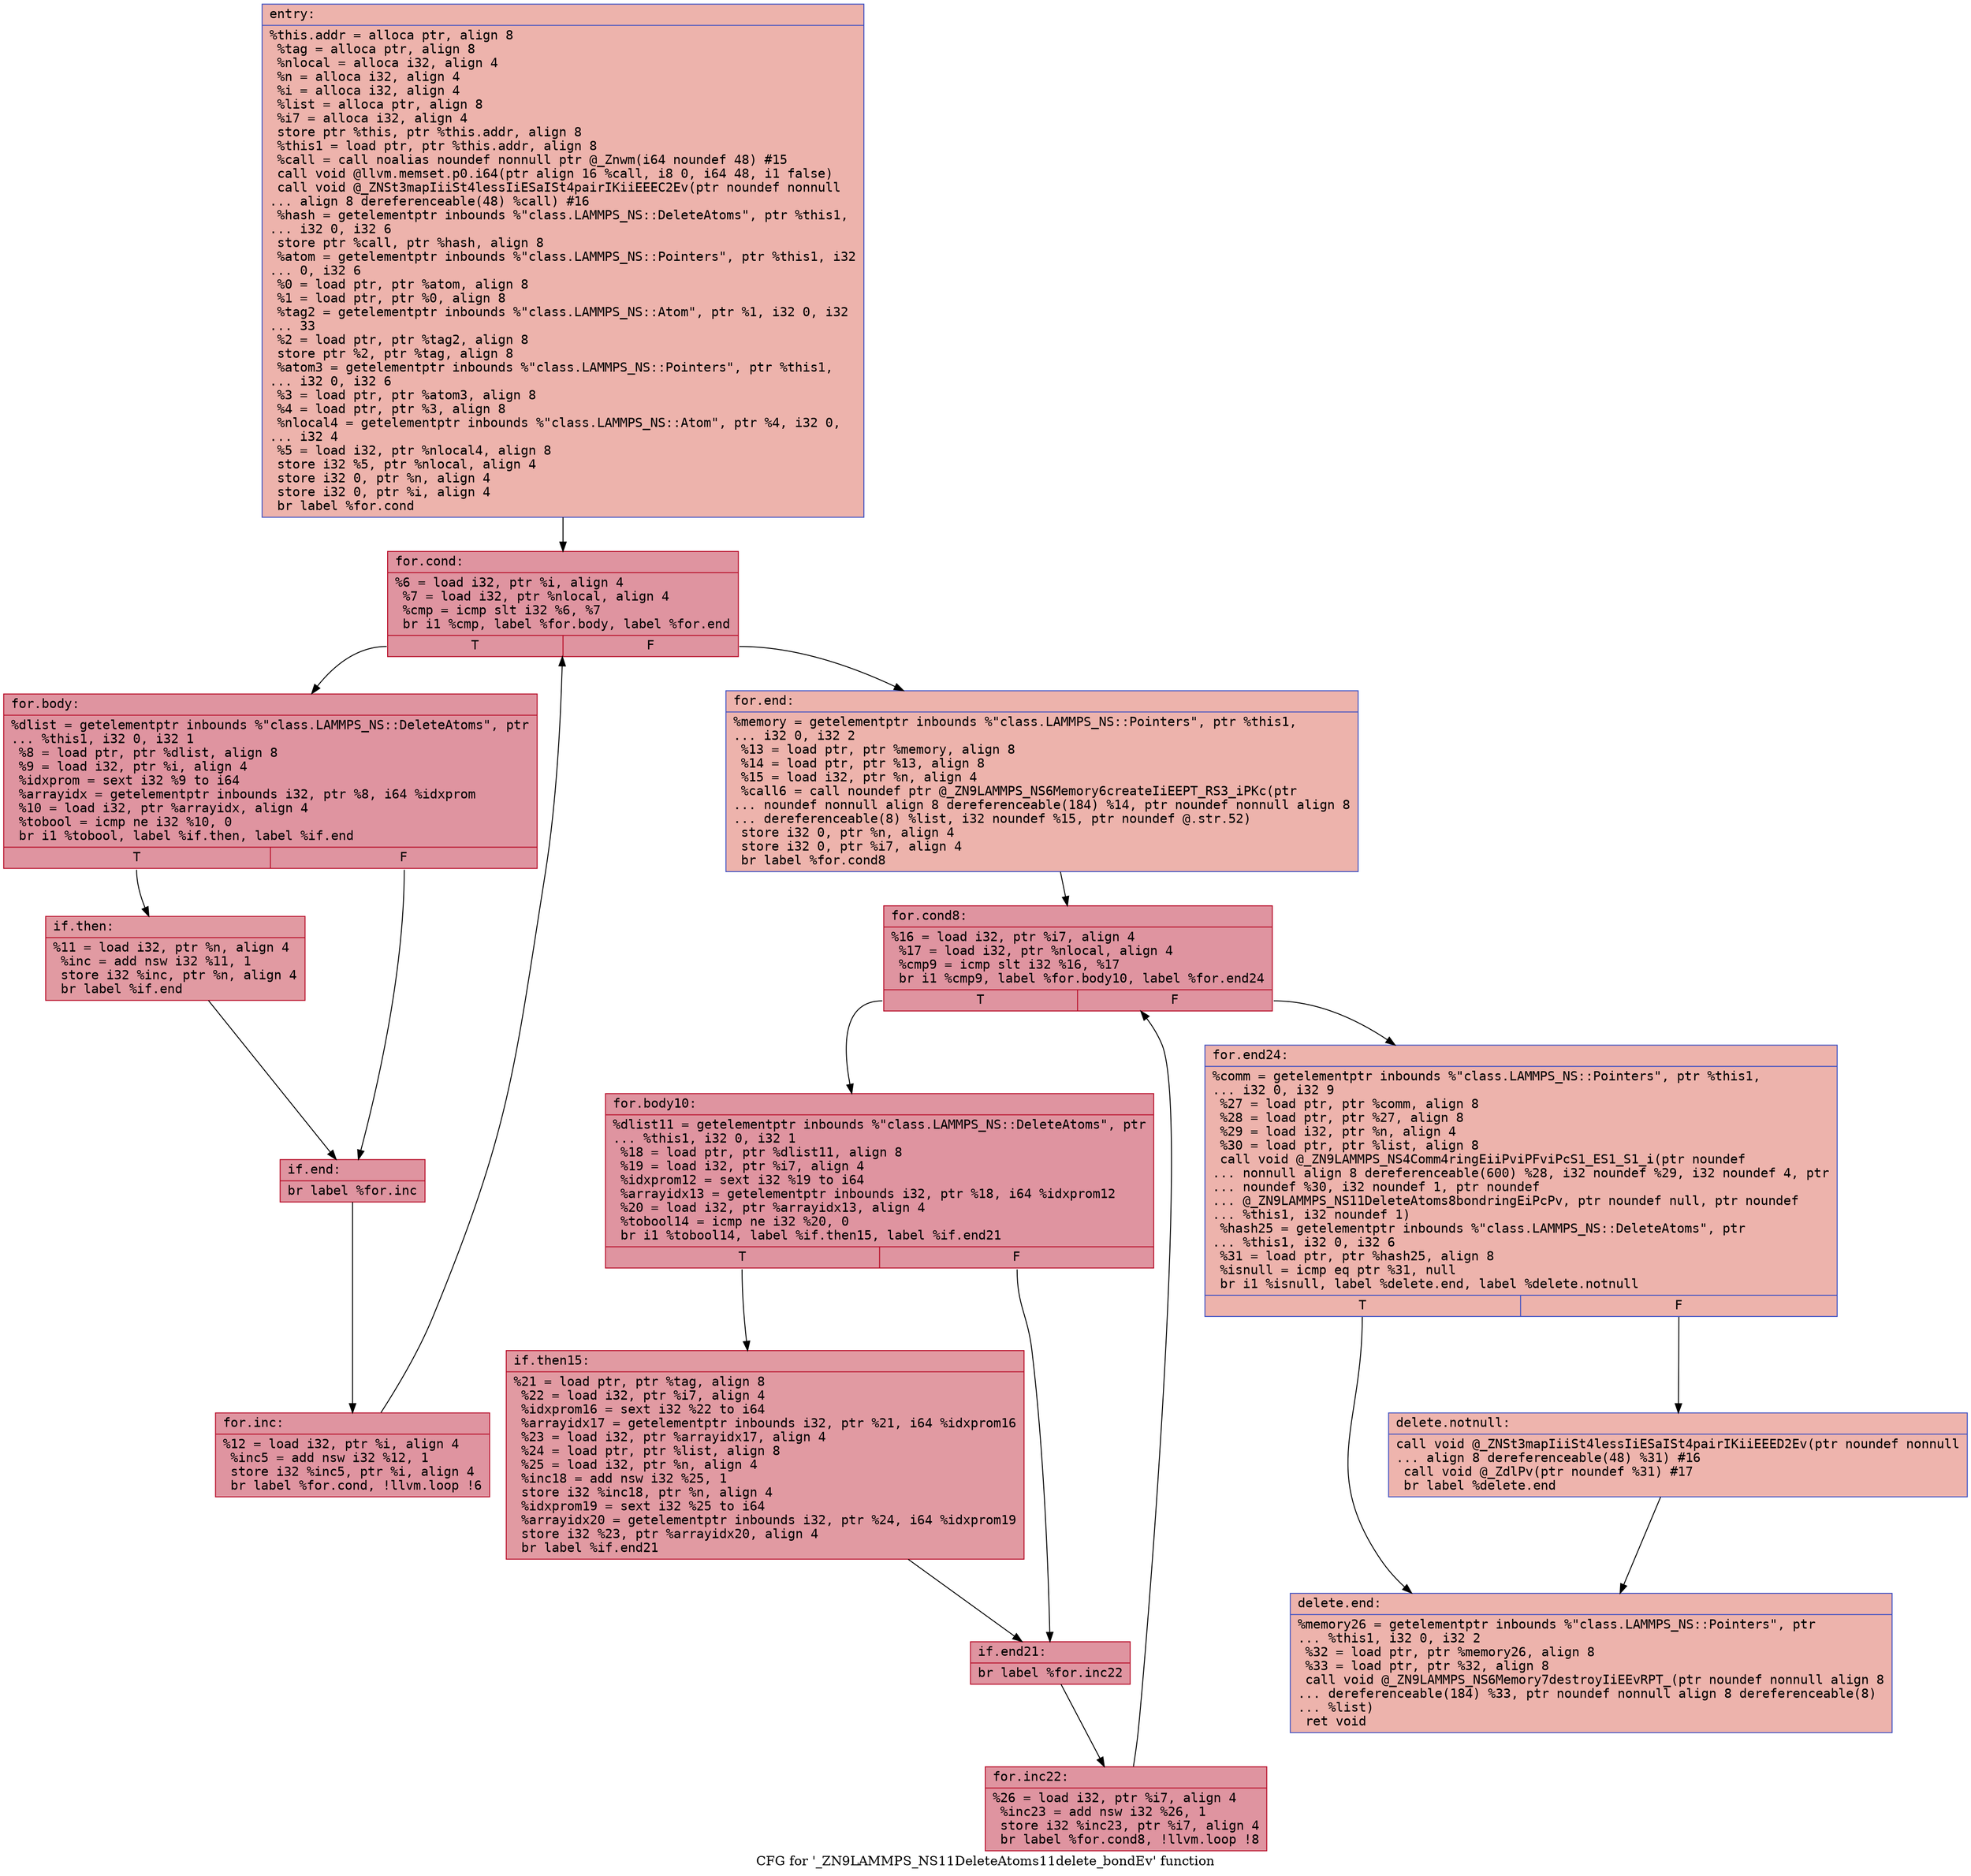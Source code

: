 digraph "CFG for '_ZN9LAMMPS_NS11DeleteAtoms11delete_bondEv' function" {
	label="CFG for '_ZN9LAMMPS_NS11DeleteAtoms11delete_bondEv' function";

	Node0x557d77143fe0 [shape=record,color="#3d50c3ff", style=filled, fillcolor="#d6524470" fontname="Courier",label="{entry:\l|  %this.addr = alloca ptr, align 8\l  %tag = alloca ptr, align 8\l  %nlocal = alloca i32, align 4\l  %n = alloca i32, align 4\l  %i = alloca i32, align 4\l  %list = alloca ptr, align 8\l  %i7 = alloca i32, align 4\l  store ptr %this, ptr %this.addr, align 8\l  %this1 = load ptr, ptr %this.addr, align 8\l  %call = call noalias noundef nonnull ptr @_Znwm(i64 noundef 48) #15\l  call void @llvm.memset.p0.i64(ptr align 16 %call, i8 0, i64 48, i1 false)\l  call void @_ZNSt3mapIiiSt4lessIiESaISt4pairIKiiEEEC2Ev(ptr noundef nonnull\l... align 8 dereferenceable(48) %call) #16\l  %hash = getelementptr inbounds %\"class.LAMMPS_NS::DeleteAtoms\", ptr %this1,\l... i32 0, i32 6\l  store ptr %call, ptr %hash, align 8\l  %atom = getelementptr inbounds %\"class.LAMMPS_NS::Pointers\", ptr %this1, i32\l... 0, i32 6\l  %0 = load ptr, ptr %atom, align 8\l  %1 = load ptr, ptr %0, align 8\l  %tag2 = getelementptr inbounds %\"class.LAMMPS_NS::Atom\", ptr %1, i32 0, i32\l... 33\l  %2 = load ptr, ptr %tag2, align 8\l  store ptr %2, ptr %tag, align 8\l  %atom3 = getelementptr inbounds %\"class.LAMMPS_NS::Pointers\", ptr %this1,\l... i32 0, i32 6\l  %3 = load ptr, ptr %atom3, align 8\l  %4 = load ptr, ptr %3, align 8\l  %nlocal4 = getelementptr inbounds %\"class.LAMMPS_NS::Atom\", ptr %4, i32 0,\l... i32 4\l  %5 = load i32, ptr %nlocal4, align 8\l  store i32 %5, ptr %nlocal, align 4\l  store i32 0, ptr %n, align 4\l  store i32 0, ptr %i, align 4\l  br label %for.cond\l}"];
	Node0x557d77143fe0 -> Node0x557d771454f0[tooltip="entry -> for.cond\nProbability 100.00%" ];
	Node0x557d771454f0 [shape=record,color="#b70d28ff", style=filled, fillcolor="#b70d2870" fontname="Courier",label="{for.cond:\l|  %6 = load i32, ptr %i, align 4\l  %7 = load i32, ptr %nlocal, align 4\l  %cmp = icmp slt i32 %6, %7\l  br i1 %cmp, label %for.body, label %for.end\l|{<s0>T|<s1>F}}"];
	Node0x557d771454f0:s0 -> Node0x557d77145760[tooltip="for.cond -> for.body\nProbability 96.88%" ];
	Node0x557d771454f0:s1 -> Node0x557d771457b0[tooltip="for.cond -> for.end\nProbability 3.12%" ];
	Node0x557d77145760 [shape=record,color="#b70d28ff", style=filled, fillcolor="#b70d2870" fontname="Courier",label="{for.body:\l|  %dlist = getelementptr inbounds %\"class.LAMMPS_NS::DeleteAtoms\", ptr\l... %this1, i32 0, i32 1\l  %8 = load ptr, ptr %dlist, align 8\l  %9 = load i32, ptr %i, align 4\l  %idxprom = sext i32 %9 to i64\l  %arrayidx = getelementptr inbounds i32, ptr %8, i64 %idxprom\l  %10 = load i32, ptr %arrayidx, align 4\l  %tobool = icmp ne i32 %10, 0\l  br i1 %tobool, label %if.then, label %if.end\l|{<s0>T|<s1>F}}"];
	Node0x557d77145760:s0 -> Node0x557d77145d40[tooltip="for.body -> if.then\nProbability 62.50%" ];
	Node0x557d77145760:s1 -> Node0x557d77144b30[tooltip="for.body -> if.end\nProbability 37.50%" ];
	Node0x557d77145d40 [shape=record,color="#b70d28ff", style=filled, fillcolor="#bb1b2c70" fontname="Courier",label="{if.then:\l|  %11 = load i32, ptr %n, align 4\l  %inc = add nsw i32 %11, 1\l  store i32 %inc, ptr %n, align 4\l  br label %if.end\l}"];
	Node0x557d77145d40 -> Node0x557d77144b30[tooltip="if.then -> if.end\nProbability 100.00%" ];
	Node0x557d77144b30 [shape=record,color="#b70d28ff", style=filled, fillcolor="#b70d2870" fontname="Courier",label="{if.end:\l|  br label %for.inc\l}"];
	Node0x557d77144b30 -> Node0x557d771462f0[tooltip="if.end -> for.inc\nProbability 100.00%" ];
	Node0x557d771462f0 [shape=record,color="#b70d28ff", style=filled, fillcolor="#b70d2870" fontname="Courier",label="{for.inc:\l|  %12 = load i32, ptr %i, align 4\l  %inc5 = add nsw i32 %12, 1\l  store i32 %inc5, ptr %i, align 4\l  br label %for.cond, !llvm.loop !6\l}"];
	Node0x557d771462f0 -> Node0x557d771454f0[tooltip="for.inc -> for.cond\nProbability 100.00%" ];
	Node0x557d771457b0 [shape=record,color="#3d50c3ff", style=filled, fillcolor="#d6524470" fontname="Courier",label="{for.end:\l|  %memory = getelementptr inbounds %\"class.LAMMPS_NS::Pointers\", ptr %this1,\l... i32 0, i32 2\l  %13 = load ptr, ptr %memory, align 8\l  %14 = load ptr, ptr %13, align 8\l  %15 = load i32, ptr %n, align 4\l  %call6 = call noundef ptr @_ZN9LAMMPS_NS6Memory6createIiEEPT_RS3_iPKc(ptr\l... noundef nonnull align 8 dereferenceable(184) %14, ptr noundef nonnull align 8\l... dereferenceable(8) %list, i32 noundef %15, ptr noundef @.str.52)\l  store i32 0, ptr %n, align 4\l  store i32 0, ptr %i7, align 4\l  br label %for.cond8\l}"];
	Node0x557d771457b0 -> Node0x557d77146c80[tooltip="for.end -> for.cond8\nProbability 100.00%" ];
	Node0x557d77146c80 [shape=record,color="#b70d28ff", style=filled, fillcolor="#b70d2870" fontname="Courier",label="{for.cond8:\l|  %16 = load i32, ptr %i7, align 4\l  %17 = load i32, ptr %nlocal, align 4\l  %cmp9 = icmp slt i32 %16, %17\l  br i1 %cmp9, label %for.body10, label %for.end24\l|{<s0>T|<s1>F}}"];
	Node0x557d77146c80:s0 -> Node0x557d77146ed0[tooltip="for.cond8 -> for.body10\nProbability 96.88%" ];
	Node0x557d77146c80:s1 -> Node0x557d77146f50[tooltip="for.cond8 -> for.end24\nProbability 3.12%" ];
	Node0x557d77146ed0 [shape=record,color="#b70d28ff", style=filled, fillcolor="#b70d2870" fontname="Courier",label="{for.body10:\l|  %dlist11 = getelementptr inbounds %\"class.LAMMPS_NS::DeleteAtoms\", ptr\l... %this1, i32 0, i32 1\l  %18 = load ptr, ptr %dlist11, align 8\l  %19 = load i32, ptr %i7, align 4\l  %idxprom12 = sext i32 %19 to i64\l  %arrayidx13 = getelementptr inbounds i32, ptr %18, i64 %idxprom12\l  %20 = load i32, ptr %arrayidx13, align 4\l  %tobool14 = icmp ne i32 %20, 0\l  br i1 %tobool14, label %if.then15, label %if.end21\l|{<s0>T|<s1>F}}"];
	Node0x557d77146ed0:s0 -> Node0x557d77147510[tooltip="for.body10 -> if.then15\nProbability 62.50%" ];
	Node0x557d77146ed0:s1 -> Node0x557d77147590[tooltip="for.body10 -> if.end21\nProbability 37.50%" ];
	Node0x557d77147510 [shape=record,color="#b70d28ff", style=filled, fillcolor="#bb1b2c70" fontname="Courier",label="{if.then15:\l|  %21 = load ptr, ptr %tag, align 8\l  %22 = load i32, ptr %i7, align 4\l  %idxprom16 = sext i32 %22 to i64\l  %arrayidx17 = getelementptr inbounds i32, ptr %21, i64 %idxprom16\l  %23 = load i32, ptr %arrayidx17, align 4\l  %24 = load ptr, ptr %list, align 8\l  %25 = load i32, ptr %n, align 4\l  %inc18 = add nsw i32 %25, 1\l  store i32 %inc18, ptr %n, align 4\l  %idxprom19 = sext i32 %25 to i64\l  %arrayidx20 = getelementptr inbounds i32, ptr %24, i64 %idxprom19\l  store i32 %23, ptr %arrayidx20, align 4\l  br label %if.end21\l}"];
	Node0x557d77147510 -> Node0x557d77147590[tooltip="if.then15 -> if.end21\nProbability 100.00%" ];
	Node0x557d77147590 [shape=record,color="#b70d28ff", style=filled, fillcolor="#b70d2870" fontname="Courier",label="{if.end21:\l|  br label %for.inc22\l}"];
	Node0x557d77147590 -> Node0x557d77147e80[tooltip="if.end21 -> for.inc22\nProbability 100.00%" ];
	Node0x557d77147e80 [shape=record,color="#b70d28ff", style=filled, fillcolor="#b70d2870" fontname="Courier",label="{for.inc22:\l|  %26 = load i32, ptr %i7, align 4\l  %inc23 = add nsw i32 %26, 1\l  store i32 %inc23, ptr %i7, align 4\l  br label %for.cond8, !llvm.loop !8\l}"];
	Node0x557d77147e80 -> Node0x557d77146c80[tooltip="for.inc22 -> for.cond8\nProbability 100.00%" ];
	Node0x557d77146f50 [shape=record,color="#3d50c3ff", style=filled, fillcolor="#d6524470" fontname="Courier",label="{for.end24:\l|  %comm = getelementptr inbounds %\"class.LAMMPS_NS::Pointers\", ptr %this1,\l... i32 0, i32 9\l  %27 = load ptr, ptr %comm, align 8\l  %28 = load ptr, ptr %27, align 8\l  %29 = load i32, ptr %n, align 4\l  %30 = load ptr, ptr %list, align 8\l  call void @_ZN9LAMMPS_NS4Comm4ringEiiPviPFviPcS1_ES1_S1_i(ptr noundef\l... nonnull align 8 dereferenceable(600) %28, i32 noundef %29, i32 noundef 4, ptr\l... noundef %30, i32 noundef 1, ptr noundef\l... @_ZN9LAMMPS_NS11DeleteAtoms8bondringEiPcPv, ptr noundef null, ptr noundef\l... %this1, i32 noundef 1)\l  %hash25 = getelementptr inbounds %\"class.LAMMPS_NS::DeleteAtoms\", ptr\l... %this1, i32 0, i32 6\l  %31 = load ptr, ptr %hash25, align 8\l  %isnull = icmp eq ptr %31, null\l  br i1 %isnull, label %delete.end, label %delete.notnull\l|{<s0>T|<s1>F}}"];
	Node0x557d77146f50:s0 -> Node0x557d77148dd0[tooltip="for.end24 -> delete.end\nProbability 37.50%" ];
	Node0x557d77146f50:s1 -> Node0x557d77148e20[tooltip="for.end24 -> delete.notnull\nProbability 62.50%" ];
	Node0x557d77148e20 [shape=record,color="#3d50c3ff", style=filled, fillcolor="#d8564670" fontname="Courier",label="{delete.notnull:\l|  call void @_ZNSt3mapIiiSt4lessIiESaISt4pairIKiiEEED2Ev(ptr noundef nonnull\l... align 8 dereferenceable(48) %31) #16\l  call void @_ZdlPv(ptr noundef %31) #17\l  br label %delete.end\l}"];
	Node0x557d77148e20 -> Node0x557d77148dd0[tooltip="delete.notnull -> delete.end\nProbability 100.00%" ];
	Node0x557d77148dd0 [shape=record,color="#3d50c3ff", style=filled, fillcolor="#d6524470" fontname="Courier",label="{delete.end:\l|  %memory26 = getelementptr inbounds %\"class.LAMMPS_NS::Pointers\", ptr\l... %this1, i32 0, i32 2\l  %32 = load ptr, ptr %memory26, align 8\l  %33 = load ptr, ptr %32, align 8\l  call void @_ZN9LAMMPS_NS6Memory7destroyIiEEvRPT_(ptr noundef nonnull align 8\l... dereferenceable(184) %33, ptr noundef nonnull align 8 dereferenceable(8)\l... %list)\l  ret void\l}"];
}
